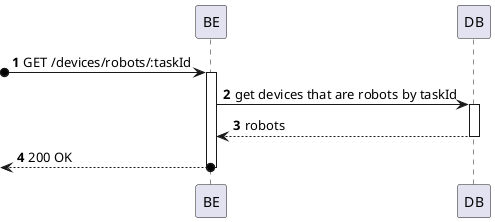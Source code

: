 @startuml process-view
autonumber
participant BE as "BE"
participant DB as "DB"

?o-> BE : GET /devices/robots/:taskId
activate BE

BE -> DB : get devices that are robots by taskId
activate DB

DB --> BE : robots
deactivate DB

<--o BE : 200 OK
deactivate BE

@enduml